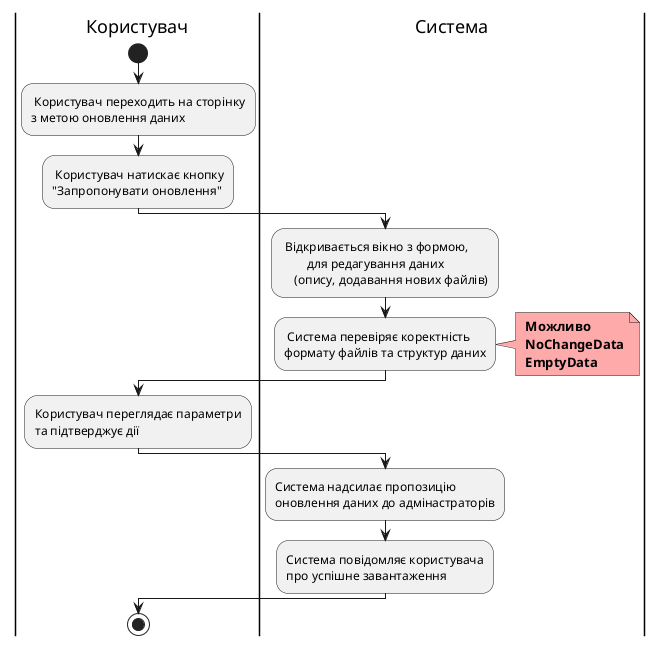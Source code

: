 <center style="
    border-radius:4px;
    border: 1px solid #cfd7e6;
    box-shadow: 0 1px 3px 0 rgba(89,105,129,.05), 0 1px 1px 0 rgba(0,0,0,.025);
    padding: 1em;"
    >

@startuml
    |Користувач|
        start
        : Користувач переходить на сторінку
        з метою оновлення даних;
        : Користувач натискає кнопку
        "Запропонувати оновлення";
    |Система|
        : Відкривається вікно з формою,
                для редагування даних
            (опису, додавання нових файлів);
        : Система перевіряє коректність
        формату файлів та структур даних;
        note right #ffaaaa
        <b> Можливо
        <b> NoChangeData
        <b> EmptyData
        end note
    |Користувач|
        :Користувач переглядає параметри
        та підтверджує дії;
    |Система|
        :Система надсилає пропозицію
        оновлення даних до адмінастраторів;
        :Система повідомляє користувача
        про успішне завантаження;
    |Користувач|
        stop;

@enduml



</center>